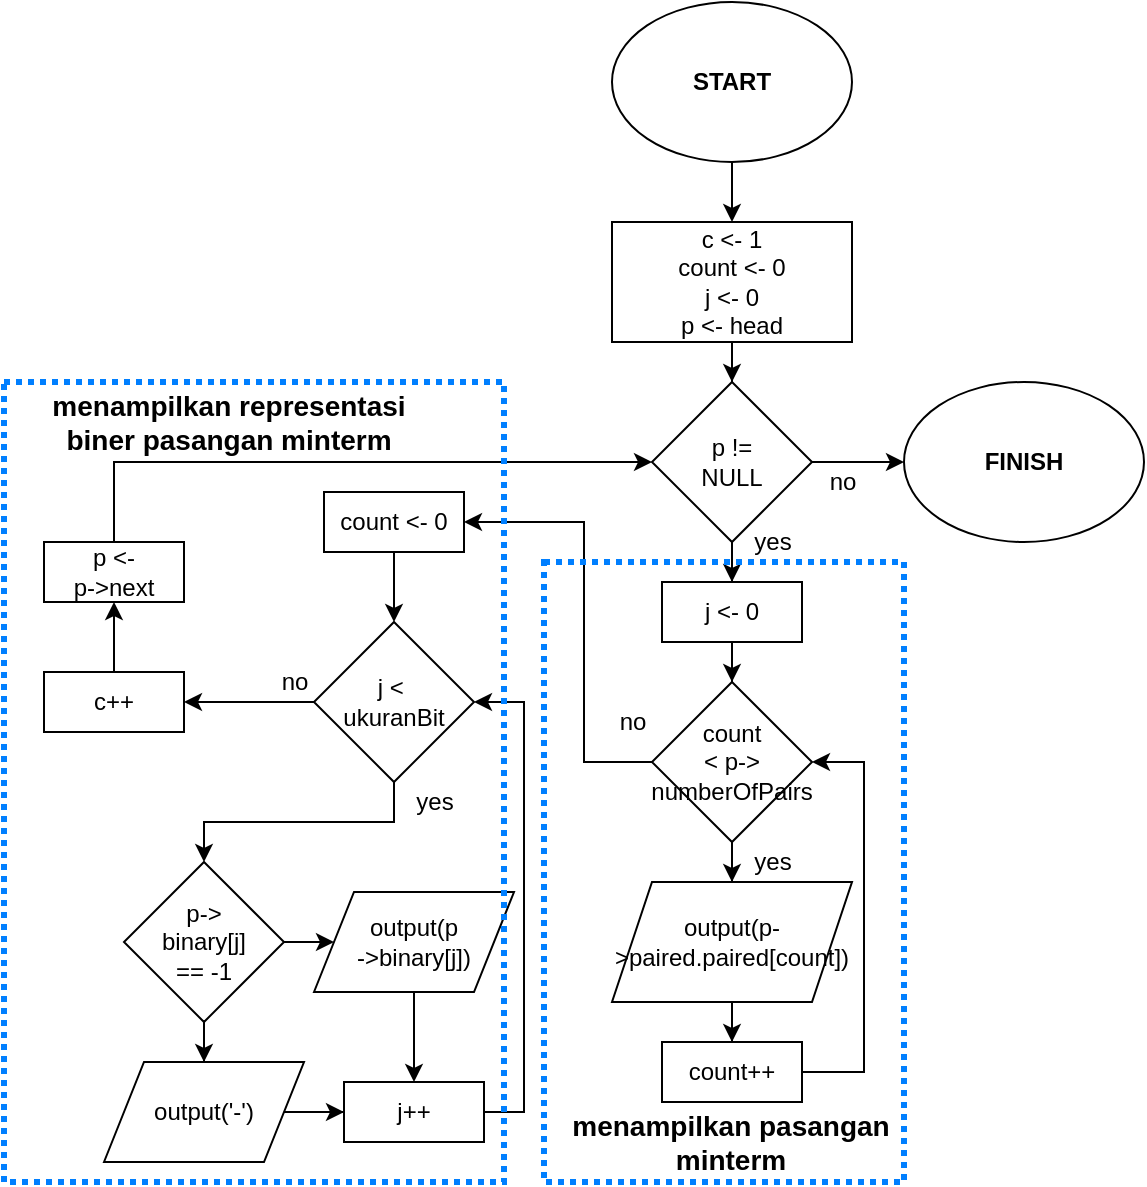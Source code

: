 <mxfile version="14.1.5" type="device"><diagram id="kR9lVQlsSFXaxbUO5Rba" name="Page-1"><mxGraphModel dx="907" dy="607" grid="1" gridSize="10" guides="1" tooltips="1" connect="1" arrows="1" fold="1" page="1" pageScale="1" pageWidth="827" pageHeight="1169" math="0" shadow="0"><root><mxCell id="0"/><mxCell id="1" parent="0"/><mxCell id="Y8hDPd9tHIAdmRPGNFIr-120" value="" style="edgeStyle=orthogonalEdgeStyle;rounded=0;orthogonalLoop=1;jettySize=auto;html=1;" edge="1" parent="1" source="Y8hDPd9tHIAdmRPGNFIr-2" target="Y8hDPd9tHIAdmRPGNFIr-119"><mxGeometry relative="1" as="geometry"/></mxCell><mxCell id="Y8hDPd9tHIAdmRPGNFIr-2" value="&lt;b&gt;START&lt;/b&gt;" style="ellipse;whiteSpace=wrap;html=1;" vertex="1" parent="1"><mxGeometry x="354" y="100" width="120" height="80" as="geometry"/></mxCell><mxCell id="Y8hDPd9tHIAdmRPGNFIr-24" value="&lt;b&gt;FINISH&lt;/b&gt;" style="ellipse;whiteSpace=wrap;html=1;" vertex="1" parent="1"><mxGeometry x="500" y="290" width="120" height="80" as="geometry"/></mxCell><mxCell id="Y8hDPd9tHIAdmRPGNFIr-122" value="" style="edgeStyle=orthogonalEdgeStyle;rounded=0;orthogonalLoop=1;jettySize=auto;html=1;" edge="1" parent="1" source="Y8hDPd9tHIAdmRPGNFIr-119" target="Y8hDPd9tHIAdmRPGNFIr-121"><mxGeometry relative="1" as="geometry"/></mxCell><mxCell id="Y8hDPd9tHIAdmRPGNFIr-119" value="c &amp;lt;- 1&lt;br&gt;count &amp;lt;- 0&lt;br&gt;j &amp;lt;- 0&lt;br&gt;p &amp;lt;- head" style="whiteSpace=wrap;html=1;" vertex="1" parent="1"><mxGeometry x="354" y="210" width="120" height="60" as="geometry"/></mxCell><mxCell id="Y8hDPd9tHIAdmRPGNFIr-124" value="" style="edgeStyle=orthogonalEdgeStyle;rounded=0;orthogonalLoop=1;jettySize=auto;html=1;" edge="1" parent="1" source="Y8hDPd9tHIAdmRPGNFIr-121" target="Y8hDPd9tHIAdmRPGNFIr-123"><mxGeometry relative="1" as="geometry"/></mxCell><mxCell id="Y8hDPd9tHIAdmRPGNFIr-154" value="" style="edgeStyle=orthogonalEdgeStyle;rounded=0;orthogonalLoop=1;jettySize=auto;html=1;" edge="1" parent="1" source="Y8hDPd9tHIAdmRPGNFIr-121" target="Y8hDPd9tHIAdmRPGNFIr-24"><mxGeometry relative="1" as="geometry"/></mxCell><mxCell id="Y8hDPd9tHIAdmRPGNFIr-121" value="p !=&lt;br&gt;NULL" style="rhombus;whiteSpace=wrap;html=1;" vertex="1" parent="1"><mxGeometry x="374" y="290" width="80" height="80" as="geometry"/></mxCell><mxCell id="Y8hDPd9tHIAdmRPGNFIr-126" value="" style="edgeStyle=orthogonalEdgeStyle;rounded=0;orthogonalLoop=1;jettySize=auto;html=1;" edge="1" parent="1" source="Y8hDPd9tHIAdmRPGNFIr-123" target="Y8hDPd9tHIAdmRPGNFIr-125"><mxGeometry relative="1" as="geometry"/></mxCell><mxCell id="Y8hDPd9tHIAdmRPGNFIr-123" value="j &amp;lt;- 0" style="whiteSpace=wrap;html=1;" vertex="1" parent="1"><mxGeometry x="379" y="390" width="70" height="30" as="geometry"/></mxCell><mxCell id="Y8hDPd9tHIAdmRPGNFIr-128" value="" style="edgeStyle=orthogonalEdgeStyle;rounded=0;orthogonalLoop=1;jettySize=auto;html=1;" edge="1" parent="1" source="Y8hDPd9tHIAdmRPGNFIr-125" target="Y8hDPd9tHIAdmRPGNFIr-127"><mxGeometry relative="1" as="geometry"/></mxCell><mxCell id="Y8hDPd9tHIAdmRPGNFIr-133" value="" style="edgeStyle=orthogonalEdgeStyle;rounded=0;orthogonalLoop=1;jettySize=auto;html=1;exitX=0;exitY=0.5;exitDx=0;exitDy=0;" edge="1" parent="1" source="Y8hDPd9tHIAdmRPGNFIr-125" target="Y8hDPd9tHIAdmRPGNFIr-132"><mxGeometry relative="1" as="geometry"><mxPoint x="334" y="360" as="sourcePoint"/><Array as="points"><mxPoint x="340" y="480"/><mxPoint x="340" y="360"/></Array></mxGeometry></mxCell><mxCell id="Y8hDPd9tHIAdmRPGNFIr-125" value="count&lt;br&gt;&amp;lt; p-&amp;gt; numberOfPairs" style="rhombus;whiteSpace=wrap;html=1;" vertex="1" parent="1"><mxGeometry x="374" y="440" width="80" height="80" as="geometry"/></mxCell><mxCell id="Y8hDPd9tHIAdmRPGNFIr-130" value="" style="edgeStyle=orthogonalEdgeStyle;rounded=0;orthogonalLoop=1;jettySize=auto;html=1;" edge="1" parent="1" source="Y8hDPd9tHIAdmRPGNFIr-127" target="Y8hDPd9tHIAdmRPGNFIr-129"><mxGeometry relative="1" as="geometry"/></mxCell><mxCell id="Y8hDPd9tHIAdmRPGNFIr-127" value="output(p-&amp;gt;paired.paired[count])" style="shape=parallelogram;perimeter=parallelogramPerimeter;whiteSpace=wrap;html=1;fixedSize=1;" vertex="1" parent="1"><mxGeometry x="354" y="540" width="120" height="60" as="geometry"/></mxCell><mxCell id="Y8hDPd9tHIAdmRPGNFIr-131" style="edgeStyle=orthogonalEdgeStyle;rounded=0;orthogonalLoop=1;jettySize=auto;html=1;exitX=1;exitY=0.5;exitDx=0;exitDy=0;entryX=1;entryY=0.5;entryDx=0;entryDy=0;" edge="1" parent="1" source="Y8hDPd9tHIAdmRPGNFIr-129" target="Y8hDPd9tHIAdmRPGNFIr-125"><mxGeometry relative="1" as="geometry"><Array as="points"><mxPoint x="480" y="635"/><mxPoint x="480" y="480"/></Array></mxGeometry></mxCell><mxCell id="Y8hDPd9tHIAdmRPGNFIr-129" value="count++" style="whiteSpace=wrap;html=1;" vertex="1" parent="1"><mxGeometry x="379" y="620" width="70" height="30" as="geometry"/></mxCell><mxCell id="Y8hDPd9tHIAdmRPGNFIr-135" value="" style="edgeStyle=orthogonalEdgeStyle;rounded=0;orthogonalLoop=1;jettySize=auto;html=1;" edge="1" parent="1" source="Y8hDPd9tHIAdmRPGNFIr-132" target="Y8hDPd9tHIAdmRPGNFIr-134"><mxGeometry relative="1" as="geometry"/></mxCell><mxCell id="Y8hDPd9tHIAdmRPGNFIr-132" value="count &amp;lt;- 0" style="whiteSpace=wrap;html=1;" vertex="1" parent="1"><mxGeometry x="210" y="345" width="70" height="30" as="geometry"/></mxCell><mxCell id="Y8hDPd9tHIAdmRPGNFIr-137" value="" style="edgeStyle=orthogonalEdgeStyle;rounded=0;orthogonalLoop=1;jettySize=auto;html=1;exitX=0.5;exitY=1;exitDx=0;exitDy=0;" edge="1" parent="1" source="Y8hDPd9tHIAdmRPGNFIr-134" target="Y8hDPd9tHIAdmRPGNFIr-136"><mxGeometry relative="1" as="geometry"/></mxCell><mxCell id="Y8hDPd9tHIAdmRPGNFIr-150" value="" style="edgeStyle=orthogonalEdgeStyle;rounded=0;orthogonalLoop=1;jettySize=auto;html=1;" edge="1" parent="1" source="Y8hDPd9tHIAdmRPGNFIr-134" target="Y8hDPd9tHIAdmRPGNFIr-149"><mxGeometry relative="1" as="geometry"/></mxCell><mxCell id="Y8hDPd9tHIAdmRPGNFIr-134" value="j &amp;lt;&amp;nbsp;&lt;br&gt;ukuranBit" style="rhombus;whiteSpace=wrap;html=1;" vertex="1" parent="1"><mxGeometry x="205" y="410" width="80" height="80" as="geometry"/></mxCell><mxCell id="Y8hDPd9tHIAdmRPGNFIr-139" value="" style="edgeStyle=orthogonalEdgeStyle;rounded=0;orthogonalLoop=1;jettySize=auto;html=1;" edge="1" parent="1" source="Y8hDPd9tHIAdmRPGNFIr-136" target="Y8hDPd9tHIAdmRPGNFIr-138"><mxGeometry relative="1" as="geometry"/></mxCell><mxCell id="Y8hDPd9tHIAdmRPGNFIr-141" value="" style="edgeStyle=orthogonalEdgeStyle;rounded=0;orthogonalLoop=1;jettySize=auto;html=1;" edge="1" parent="1" source="Y8hDPd9tHIAdmRPGNFIr-136" target="Y8hDPd9tHIAdmRPGNFIr-140"><mxGeometry relative="1" as="geometry"/></mxCell><mxCell id="Y8hDPd9tHIAdmRPGNFIr-136" value="p-&amp;gt;&lt;br&gt;binary[j]&lt;br&gt;== -1" style="rhombus;whiteSpace=wrap;html=1;" vertex="1" parent="1"><mxGeometry x="110" y="530" width="80" height="80" as="geometry"/></mxCell><mxCell id="Y8hDPd9tHIAdmRPGNFIr-144" value="" style="edgeStyle=orthogonalEdgeStyle;rounded=0;orthogonalLoop=1;jettySize=auto;html=1;" edge="1" parent="1" source="Y8hDPd9tHIAdmRPGNFIr-138" target="Y8hDPd9tHIAdmRPGNFIr-142"><mxGeometry relative="1" as="geometry"/></mxCell><mxCell id="Y8hDPd9tHIAdmRPGNFIr-138" value="output('-')" style="shape=parallelogram;perimeter=parallelogramPerimeter;whiteSpace=wrap;html=1;fixedSize=1;" vertex="1" parent="1"><mxGeometry x="100" y="630" width="100" height="50" as="geometry"/></mxCell><mxCell id="Y8hDPd9tHIAdmRPGNFIr-143" value="" style="edgeStyle=orthogonalEdgeStyle;rounded=0;orthogonalLoop=1;jettySize=auto;html=1;" edge="1" parent="1" source="Y8hDPd9tHIAdmRPGNFIr-140" target="Y8hDPd9tHIAdmRPGNFIr-142"><mxGeometry relative="1" as="geometry"/></mxCell><mxCell id="Y8hDPd9tHIAdmRPGNFIr-140" value="output(p&lt;br&gt;-&amp;gt;binary[j])" style="shape=parallelogram;perimeter=parallelogramPerimeter;whiteSpace=wrap;html=1;fixedSize=1;" vertex="1" parent="1"><mxGeometry x="205" y="545" width="100" height="50" as="geometry"/></mxCell><mxCell id="Y8hDPd9tHIAdmRPGNFIr-145" style="edgeStyle=orthogonalEdgeStyle;rounded=0;orthogonalLoop=1;jettySize=auto;html=1;exitX=1;exitY=0.5;exitDx=0;exitDy=0;entryX=1;entryY=0.5;entryDx=0;entryDy=0;" edge="1" parent="1" source="Y8hDPd9tHIAdmRPGNFIr-142" target="Y8hDPd9tHIAdmRPGNFIr-134"><mxGeometry relative="1" as="geometry"/></mxCell><mxCell id="Y8hDPd9tHIAdmRPGNFIr-142" value="j++" style="whiteSpace=wrap;html=1;" vertex="1" parent="1"><mxGeometry x="220" y="640" width="70" height="30" as="geometry"/></mxCell><mxCell id="Y8hDPd9tHIAdmRPGNFIr-146" value="yes" style="text;html=1;align=center;verticalAlign=middle;resizable=0;points=[];autosize=1;" vertex="1" parent="1"><mxGeometry x="419" y="520" width="30" height="20" as="geometry"/></mxCell><mxCell id="Y8hDPd9tHIAdmRPGNFIr-147" value="yes" style="text;html=1;align=center;verticalAlign=middle;resizable=0;points=[];autosize=1;" vertex="1" parent="1"><mxGeometry x="250" y="490" width="30" height="20" as="geometry"/></mxCell><mxCell id="Y8hDPd9tHIAdmRPGNFIr-148" value="no" style="text;html=1;align=center;verticalAlign=middle;resizable=0;points=[];autosize=1;" vertex="1" parent="1"><mxGeometry x="349" y="450" width="30" height="20" as="geometry"/></mxCell><mxCell id="Y8hDPd9tHIAdmRPGNFIr-152" value="" style="edgeStyle=orthogonalEdgeStyle;rounded=0;orthogonalLoop=1;jettySize=auto;html=1;" edge="1" parent="1" source="Y8hDPd9tHIAdmRPGNFIr-149" target="Y8hDPd9tHIAdmRPGNFIr-151"><mxGeometry relative="1" as="geometry"/></mxCell><mxCell id="Y8hDPd9tHIAdmRPGNFIr-149" value="c++" style="whiteSpace=wrap;html=1;" vertex="1" parent="1"><mxGeometry x="70" y="435" width="70" height="30" as="geometry"/></mxCell><mxCell id="Y8hDPd9tHIAdmRPGNFIr-153" style="edgeStyle=orthogonalEdgeStyle;rounded=0;orthogonalLoop=1;jettySize=auto;html=1;exitX=0.5;exitY=0;exitDx=0;exitDy=0;entryX=0;entryY=0.5;entryDx=0;entryDy=0;" edge="1" parent="1" source="Y8hDPd9tHIAdmRPGNFIr-151" target="Y8hDPd9tHIAdmRPGNFIr-121"><mxGeometry relative="1" as="geometry"/></mxCell><mxCell id="Y8hDPd9tHIAdmRPGNFIr-151" value="p &amp;lt;-&lt;br&gt;p-&amp;gt;next" style="whiteSpace=wrap;html=1;" vertex="1" parent="1"><mxGeometry x="70" y="370" width="70" height="30" as="geometry"/></mxCell><mxCell id="Y8hDPd9tHIAdmRPGNFIr-155" value="no" style="text;html=1;align=center;verticalAlign=middle;resizable=0;points=[];autosize=1;" vertex="1" parent="1"><mxGeometry x="454" y="330" width="30" height="20" as="geometry"/></mxCell><mxCell id="Y8hDPd9tHIAdmRPGNFIr-156" value="yes" style="text;html=1;align=center;verticalAlign=middle;resizable=0;points=[];autosize=1;" vertex="1" parent="1"><mxGeometry x="419" y="360" width="30" height="20" as="geometry"/></mxCell><mxCell id="Y8hDPd9tHIAdmRPGNFIr-157" value="no" style="text;html=1;align=center;verticalAlign=middle;resizable=0;points=[];autosize=1;" vertex="1" parent="1"><mxGeometry x="180" y="430" width="30" height="20" as="geometry"/></mxCell><mxCell id="Y8hDPd9tHIAdmRPGNFIr-158" value="" style="rounded=0;whiteSpace=wrap;html=1;strokeWidth=3;strokeColor=#007FFF;fillColor=none;dashed=1;dashPattern=1 1;" vertex="1" parent="1"><mxGeometry x="320" y="380" width="180" height="310" as="geometry"/></mxCell><mxCell id="Y8hDPd9tHIAdmRPGNFIr-159" value="" style="rounded=0;whiteSpace=wrap;html=1;strokeWidth=3;strokeColor=#007FFF;fillColor=none;dashed=1;dashPattern=1 1;" vertex="1" parent="1"><mxGeometry x="50" y="290" width="250" height="400" as="geometry"/></mxCell><mxCell id="Y8hDPd9tHIAdmRPGNFIr-160" value="&lt;font style=&quot;font-size: 14px&quot;&gt;&lt;b&gt;menampilkan pasangan minterm&lt;/b&gt;&lt;/font&gt;" style="text;html=1;strokeColor=none;fillColor=none;align=center;verticalAlign=middle;whiteSpace=wrap;rounded=0;dashed=1;dashPattern=1 1;" vertex="1" parent="1"><mxGeometry x="331" y="660" width="165" height="20" as="geometry"/></mxCell><mxCell id="Y8hDPd9tHIAdmRPGNFIr-163" value="&lt;font style=&quot;font-size: 14px&quot;&gt;&lt;b&gt;menampilkan representasi biner pasangan minterm&lt;/b&gt;&lt;/font&gt;" style="text;html=1;strokeColor=none;fillColor=none;align=center;verticalAlign=middle;whiteSpace=wrap;rounded=0;dashed=1;dashPattern=1 1;" vertex="1" parent="1"><mxGeometry x="55" y="300" width="215" height="20" as="geometry"/></mxCell></root></mxGraphModel></diagram></mxfile>